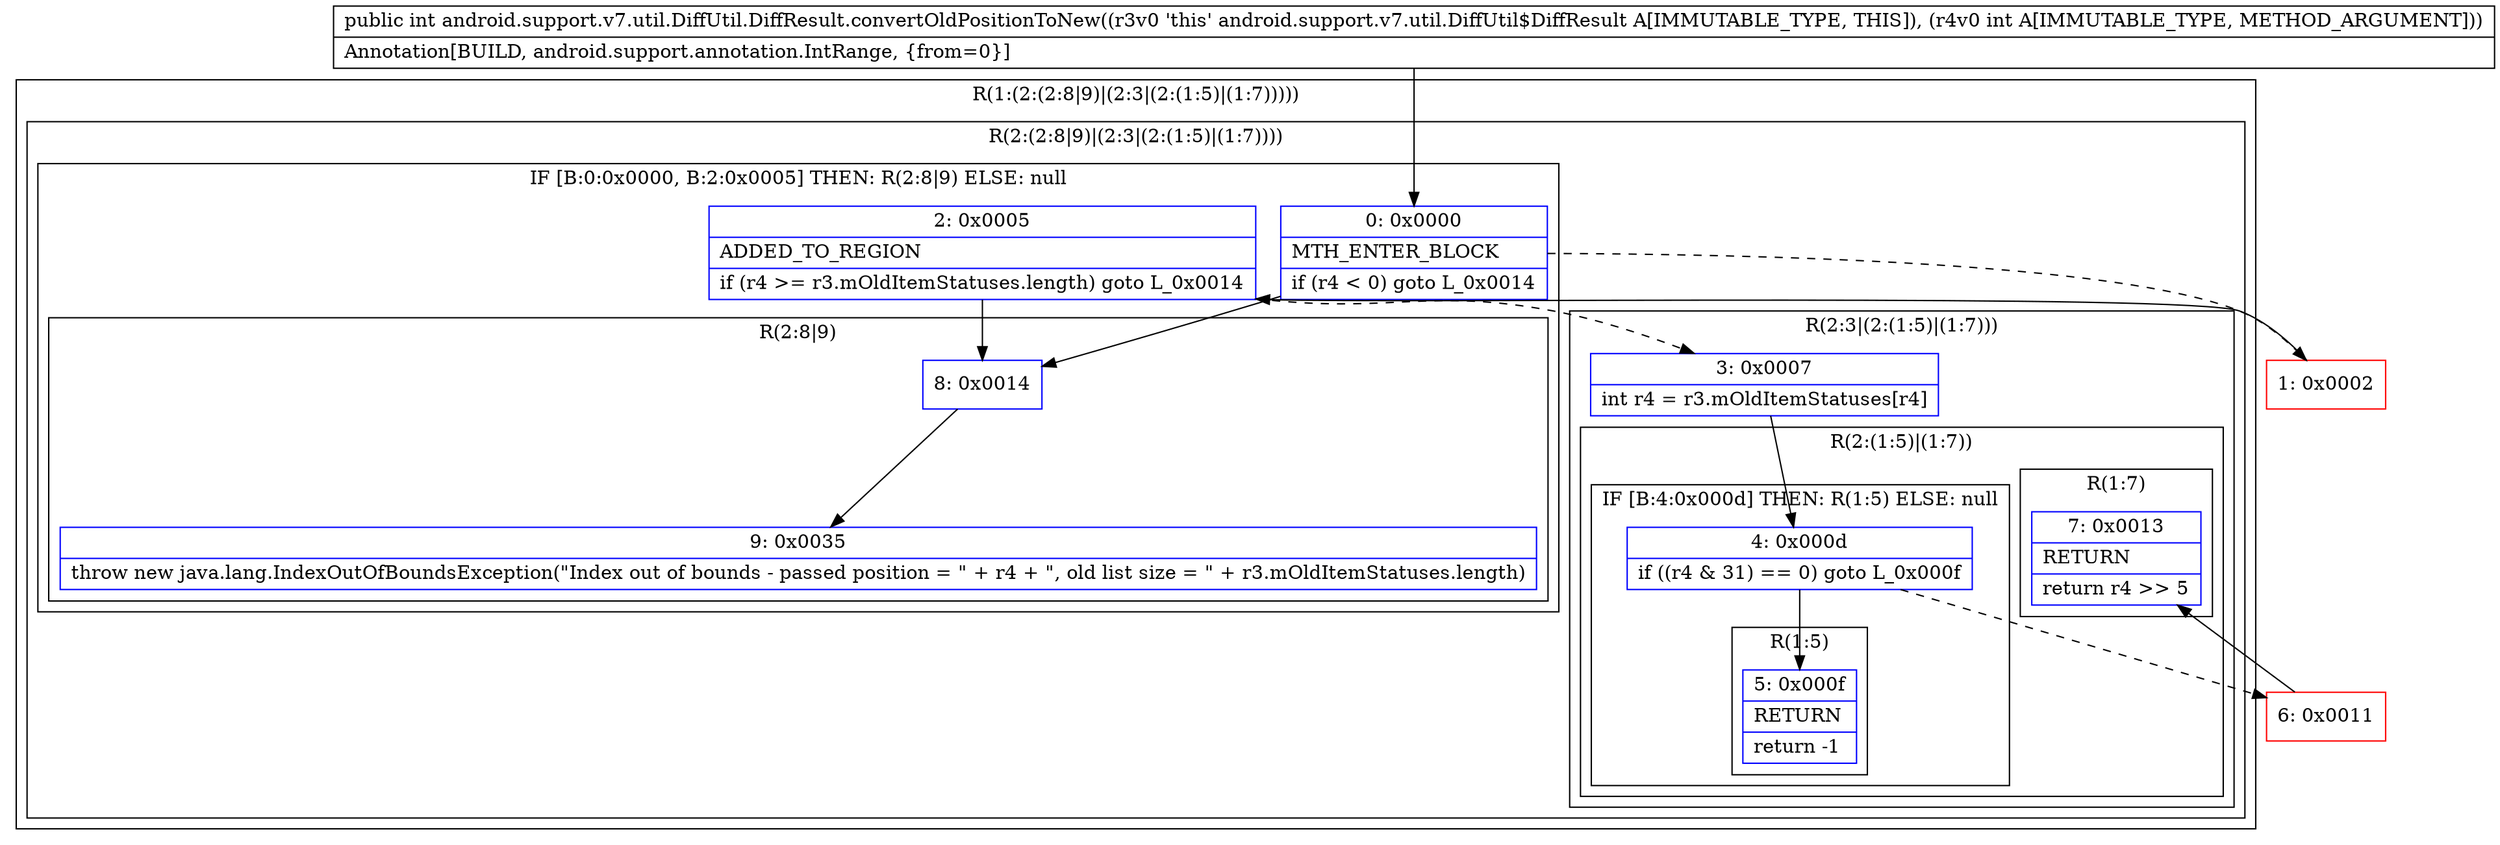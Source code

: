 digraph "CFG forandroid.support.v7.util.DiffUtil.DiffResult.convertOldPositionToNew(I)I" {
subgraph cluster_Region_668336452 {
label = "R(1:(2:(2:8|9)|(2:3|(2:(1:5)|(1:7)))))";
node [shape=record,color=blue];
subgraph cluster_Region_1010030735 {
label = "R(2:(2:8|9)|(2:3|(2:(1:5)|(1:7))))";
node [shape=record,color=blue];
subgraph cluster_IfRegion_793885269 {
label = "IF [B:0:0x0000, B:2:0x0005] THEN: R(2:8|9) ELSE: null";
node [shape=record,color=blue];
Node_0 [shape=record,label="{0\:\ 0x0000|MTH_ENTER_BLOCK\l|if (r4 \< 0) goto L_0x0014\l}"];
Node_2 [shape=record,label="{2\:\ 0x0005|ADDED_TO_REGION\l|if (r4 \>= r3.mOldItemStatuses.length) goto L_0x0014\l}"];
subgraph cluster_Region_54318681 {
label = "R(2:8|9)";
node [shape=record,color=blue];
Node_8 [shape=record,label="{8\:\ 0x0014}"];
Node_9 [shape=record,label="{9\:\ 0x0035|throw new java.lang.IndexOutOfBoundsException(\"Index out of bounds \- passed position = \" + r4 + \", old list size = \" + r3.mOldItemStatuses.length)\l}"];
}
}
subgraph cluster_Region_881310528 {
label = "R(2:3|(2:(1:5)|(1:7)))";
node [shape=record,color=blue];
Node_3 [shape=record,label="{3\:\ 0x0007|int r4 = r3.mOldItemStatuses[r4]\l}"];
subgraph cluster_Region_343358299 {
label = "R(2:(1:5)|(1:7))";
node [shape=record,color=blue];
subgraph cluster_IfRegion_2002950076 {
label = "IF [B:4:0x000d] THEN: R(1:5) ELSE: null";
node [shape=record,color=blue];
Node_4 [shape=record,label="{4\:\ 0x000d|if ((r4 & 31) == 0) goto L_0x000f\l}"];
subgraph cluster_Region_908226298 {
label = "R(1:5)";
node [shape=record,color=blue];
Node_5 [shape=record,label="{5\:\ 0x000f|RETURN\l|return \-1\l}"];
}
}
subgraph cluster_Region_1372629893 {
label = "R(1:7)";
node [shape=record,color=blue];
Node_7 [shape=record,label="{7\:\ 0x0013|RETURN\l|return r4 \>\> 5\l}"];
}
}
}
}
}
Node_1 [shape=record,color=red,label="{1\:\ 0x0002}"];
Node_6 [shape=record,color=red,label="{6\:\ 0x0011}"];
MethodNode[shape=record,label="{public int android.support.v7.util.DiffUtil.DiffResult.convertOldPositionToNew((r3v0 'this' android.support.v7.util.DiffUtil$DiffResult A[IMMUTABLE_TYPE, THIS]), (r4v0 int A[IMMUTABLE_TYPE, METHOD_ARGUMENT]))  | Annotation[BUILD, android.support.annotation.IntRange, \{from=0\}]\l}"];
MethodNode -> Node_0;
Node_0 -> Node_1[style=dashed];
Node_0 -> Node_8;
Node_2 -> Node_3[style=dashed];
Node_2 -> Node_8;
Node_8 -> Node_9;
Node_3 -> Node_4;
Node_4 -> Node_5;
Node_4 -> Node_6[style=dashed];
Node_1 -> Node_2;
Node_6 -> Node_7;
}

